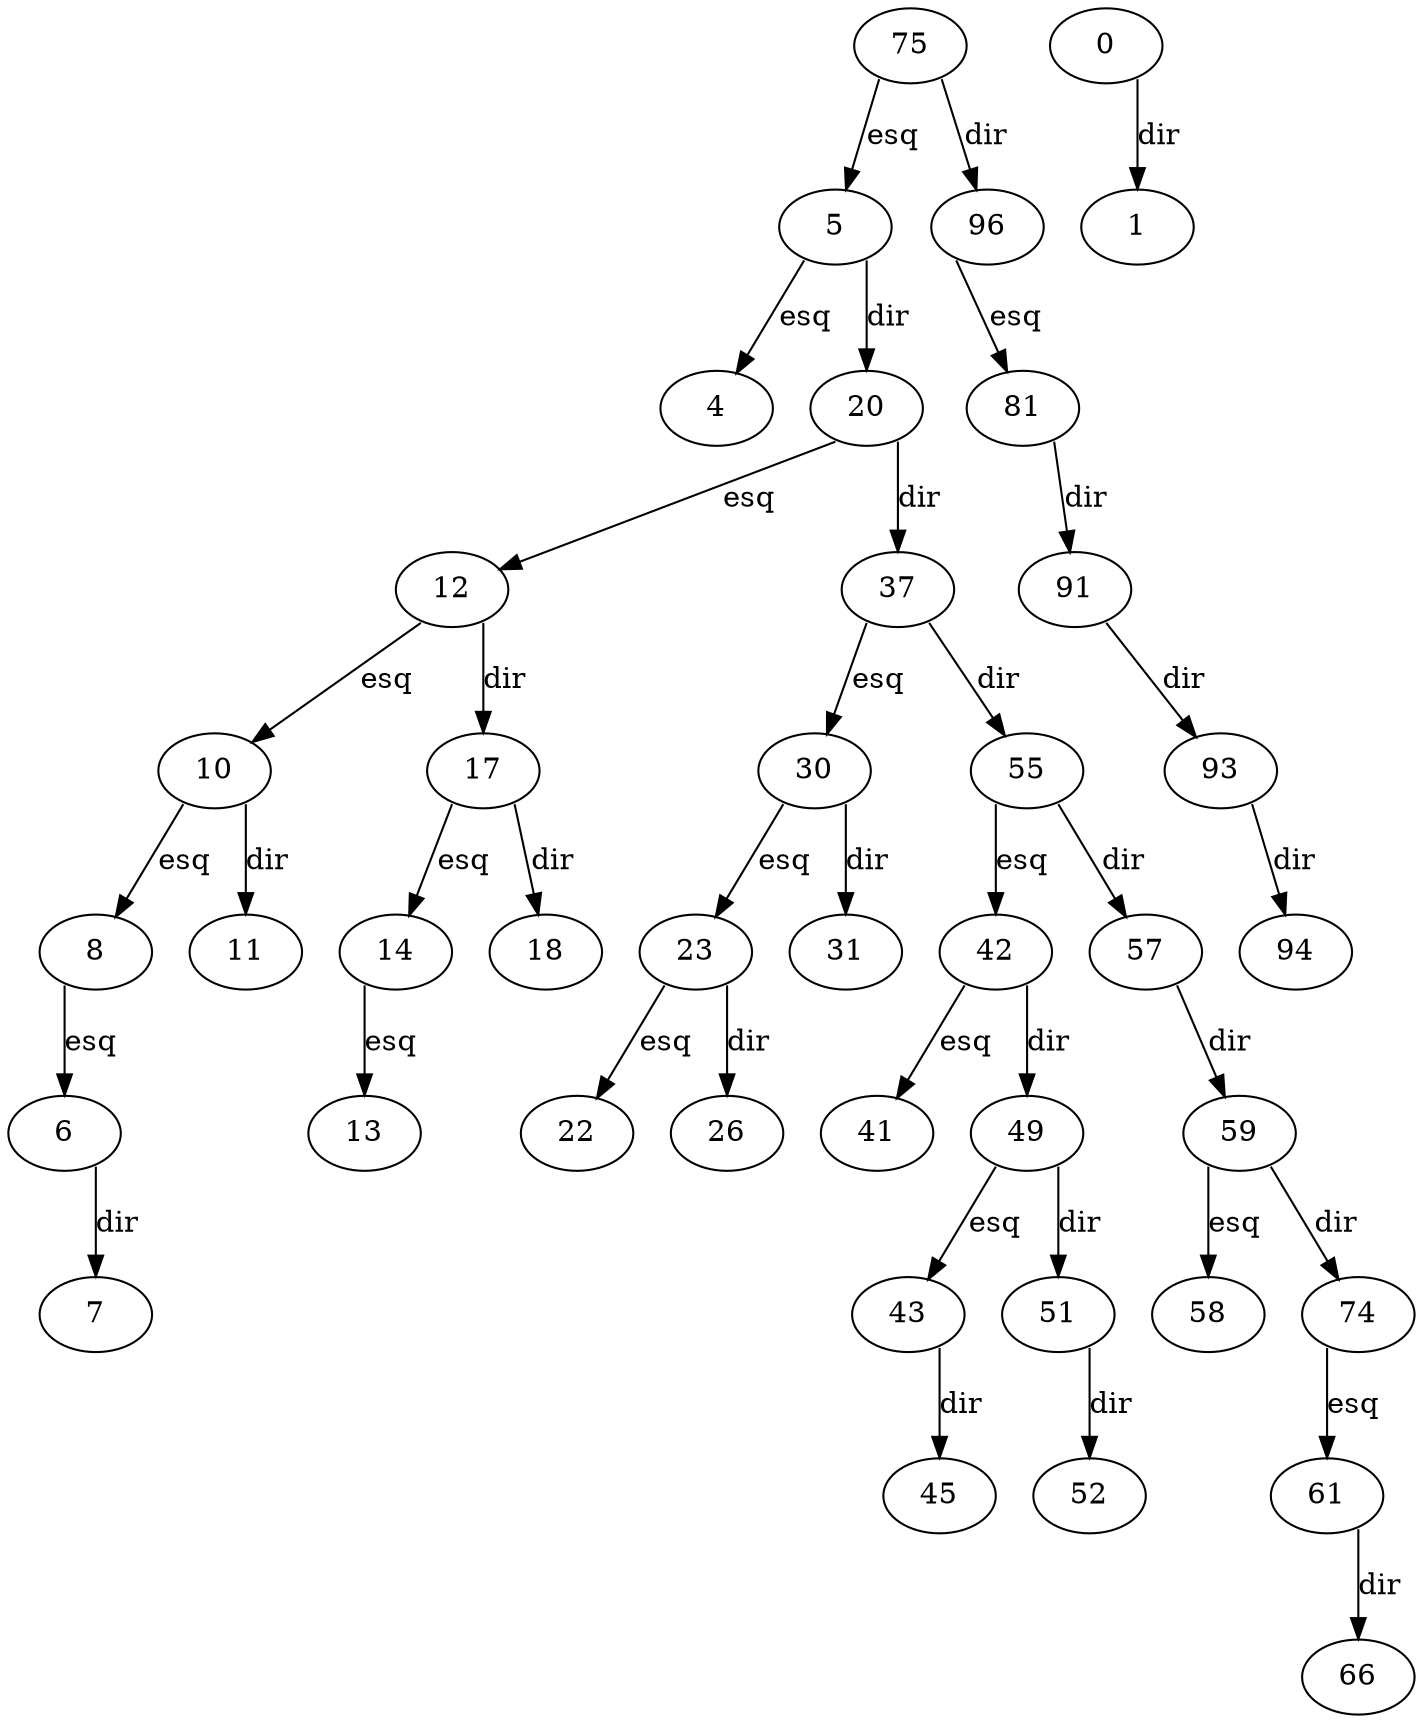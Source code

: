digraph G {
splines=line;
75:sw->5 [ label="esq"];
75:se->96 [ label="dir"];
5:sw->4 [ label="esq"];
5:se->20 [ label="dir"];
0:se->1 [ label="dir"];
20:sw->12 [ label="esq"];
20:se->37 [ label="dir"];
12:sw->10 [ label="esq"];
12:se->17 [ label="dir"];
10:sw->8 [ label="esq"];
10:se->11 [ label="dir"];
8:sw->6 [ label="esq"];
6:se->7 [ label="dir"];
17:sw->14 [ label="esq"];
17:se->18 [ label="dir"];
14:sw->13 [ label="esq"];
37:sw->30 [ label="esq"];
37:se->55 [ label="dir"];
30:sw->23 [ label="esq"];
30:se->31 [ label="dir"];
23:sw->22 [ label="esq"];
23:se->26 [ label="dir"];
55:sw->42 [ label="esq"];
55:se->57 [ label="dir"];
42:sw->41 [ label="esq"];
42:se->49 [ label="dir"];
49:sw->43 [ label="esq"];
49:se->51 [ label="dir"];
43:se->45 [ label="dir"];
51:se->52 [ label="dir"];
57:se->59 [ label="dir"];
59:sw->58 [ label="esq"];
59:se->74 [ label="dir"];
74:sw->61 [ label="esq"];
61:se->66 [ label="dir"];
96:sw->81 [ label="esq"];
81:se->91 [ label="dir"];
91:se->93 [ label="dir"];
93:se->94 [ label="dir"];
}

